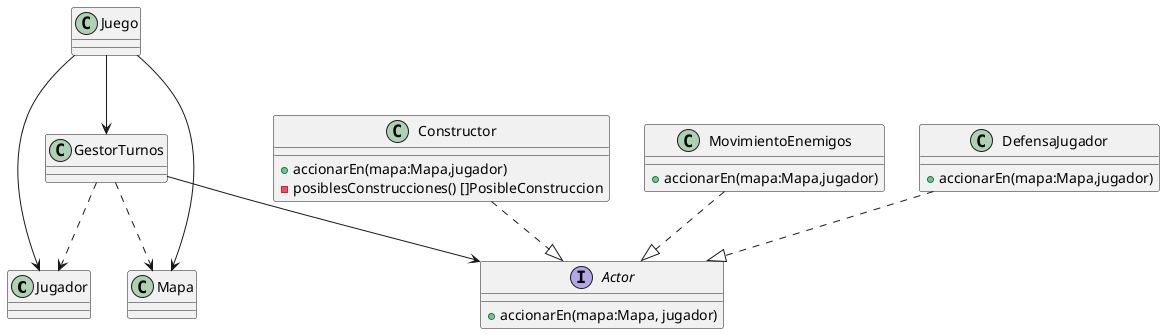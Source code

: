 @startuml

class Jugador{
}

class Juego{
}



class GestorTurnos{
}
class Mapa{
}
interface Actor{
    +accionarEn(mapa:Mapa, jugador)
}


class Constructor{
    +accionarEn(mapa:Mapa,jugador)
    -posiblesConstrucciones() []PosibleConstruccion
}

class MovimientoEnemigos{
    +accionarEn(mapa:Mapa,jugador)
}

class DefensaJugador{
    +accionarEn(mapa:Mapa,jugador)
}



Juego --> GestorTurnos
Juego --> Mapa
Juego --> Jugador

GestorTurnos ..> Mapa
GestorTurnos ..> Jugador
GestorTurnos --> Actor

MovimientoEnemigos ..|> Actor
DefensaJugador ..|> Actor
Constructor ..|> Actor




@enduml